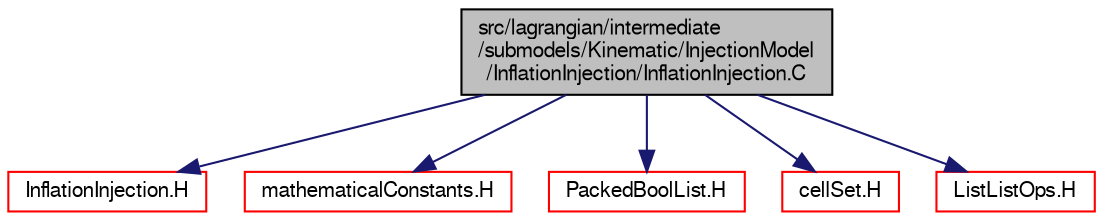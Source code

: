 digraph "src/lagrangian/intermediate/submodels/Kinematic/InjectionModel/InflationInjection/InflationInjection.C"
{
  bgcolor="transparent";
  edge [fontname="FreeSans",fontsize="10",labelfontname="FreeSans",labelfontsize="10"];
  node [fontname="FreeSans",fontsize="10",shape=record];
  Node0 [label="src/lagrangian/intermediate\l/submodels/Kinematic/InjectionModel\l/InflationInjection/InflationInjection.C",height=0.2,width=0.4,color="black", fillcolor="grey75", style="filled", fontcolor="black"];
  Node0 -> Node1 [color="midnightblue",fontsize="10",style="solid",fontname="FreeSans"];
  Node1 [label="InflationInjection.H",height=0.2,width=0.4,color="red",URL="$a05732.html"];
  Node0 -> Node163 [color="midnightblue",fontsize="10",style="solid",fontname="FreeSans"];
  Node163 [label="mathematicalConstants.H",height=0.2,width=0.4,color="red",URL="$a10238.html"];
  Node0 -> Node164 [color="midnightblue",fontsize="10",style="solid",fontname="FreeSans"];
  Node164 [label="PackedBoolList.H",height=0.2,width=0.4,color="red",URL="$a08696.html"];
  Node0 -> Node170 [color="midnightblue",fontsize="10",style="solid",fontname="FreeSans"];
  Node170 [label="cellSet.H",height=0.2,width=0.4,color="red",URL="$a08117.html"];
  Node0 -> Node196 [color="midnightblue",fontsize="10",style="solid",fontname="FreeSans"];
  Node196 [label="ListListOps.H",height=0.2,width=0.4,color="red",URL="$a08681.html"];
}
